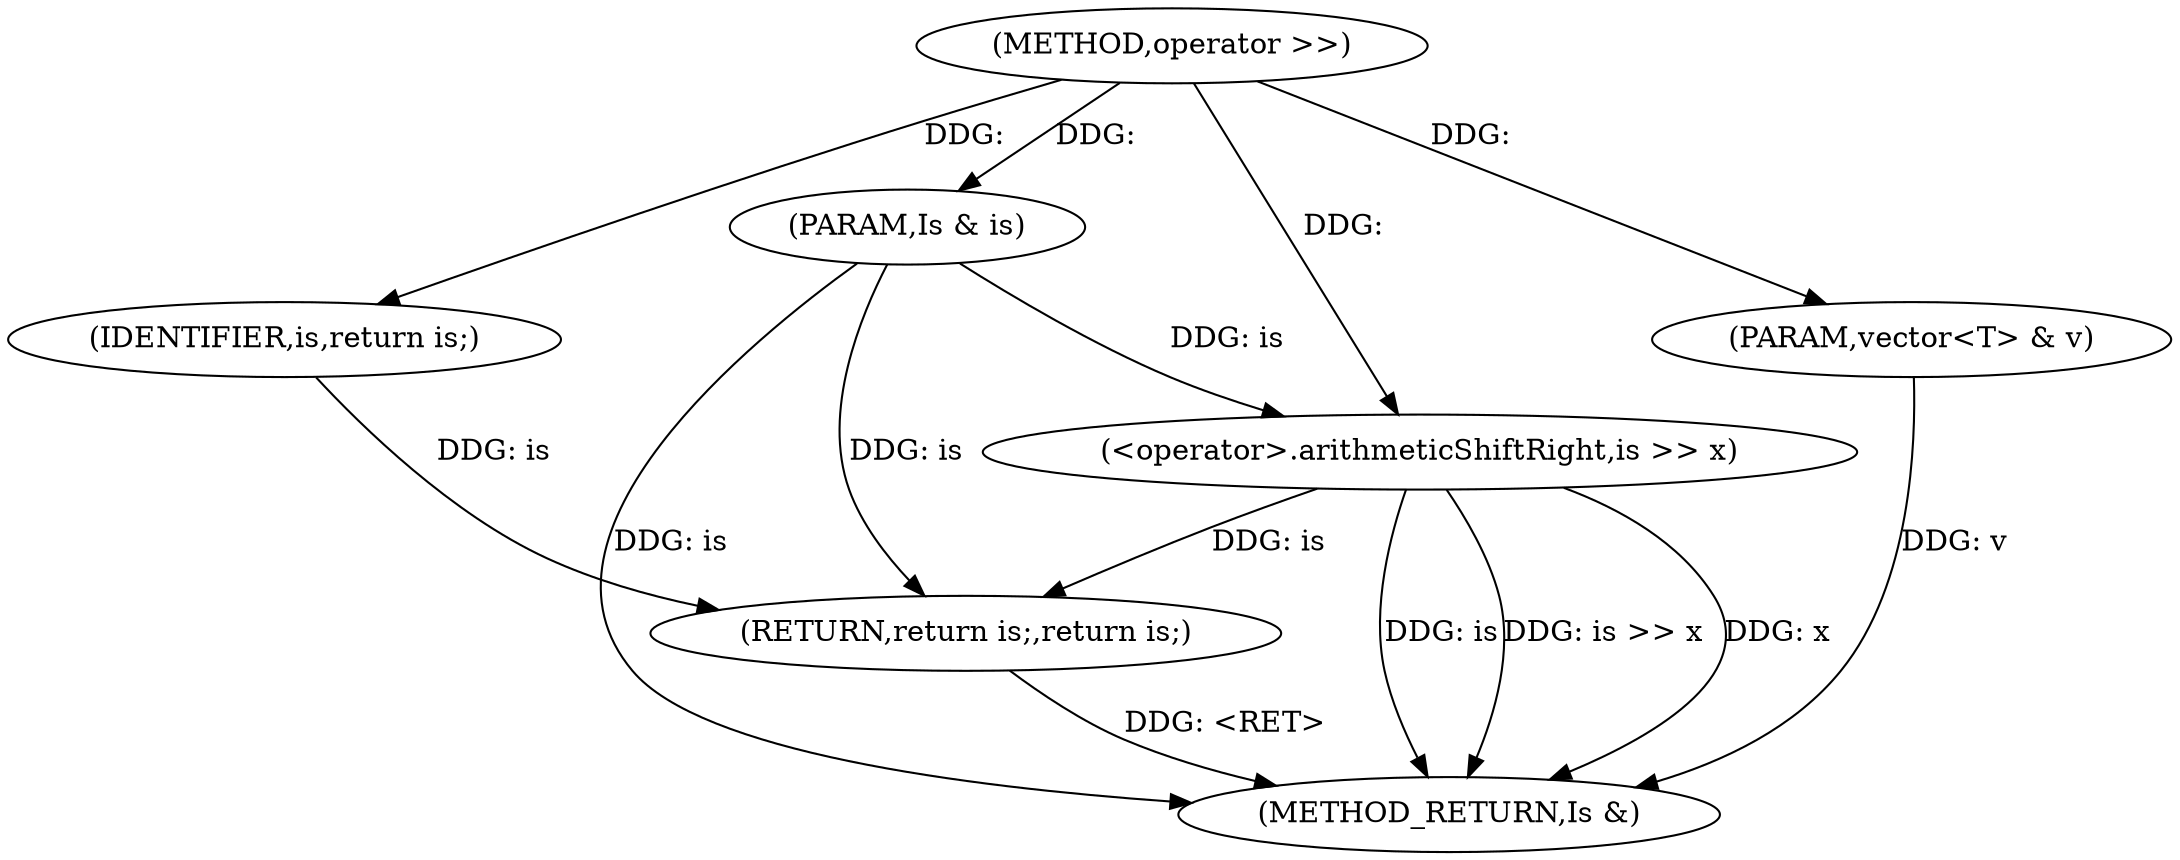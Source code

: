 digraph "operator >>" {  
"1000101" [label = "(METHOD,operator >>)" ]
"1000111" [label = "(METHOD_RETURN,Is &)" ]
"1000102" [label = "(PARAM,Is & is)" ]
"1000103" [label = "(PARAM,vector<T> & v)" ]
"1000106" [label = "(<operator>.arithmeticShiftRight,is >> x)" ]
"1000109" [label = "(RETURN,return is;,return is;)" ]
"1000110" [label = "(IDENTIFIER,is,return is;)" ]
  "1000102" -> "1000111"  [ label = "DDG: is"] 
  "1000103" -> "1000111"  [ label = "DDG: v"] 
  "1000106" -> "1000111"  [ label = "DDG: is"] 
  "1000106" -> "1000111"  [ label = "DDG: is >> x"] 
  "1000109" -> "1000111"  [ label = "DDG: <RET>"] 
  "1000106" -> "1000111"  [ label = "DDG: x"] 
  "1000101" -> "1000102"  [ label = "DDG: "] 
  "1000101" -> "1000103"  [ label = "DDG: "] 
  "1000110" -> "1000109"  [ label = "DDG: is"] 
  "1000106" -> "1000109"  [ label = "DDG: is"] 
  "1000102" -> "1000109"  [ label = "DDG: is"] 
  "1000102" -> "1000106"  [ label = "DDG: is"] 
  "1000101" -> "1000106"  [ label = "DDG: "] 
  "1000101" -> "1000110"  [ label = "DDG: "] 
}
